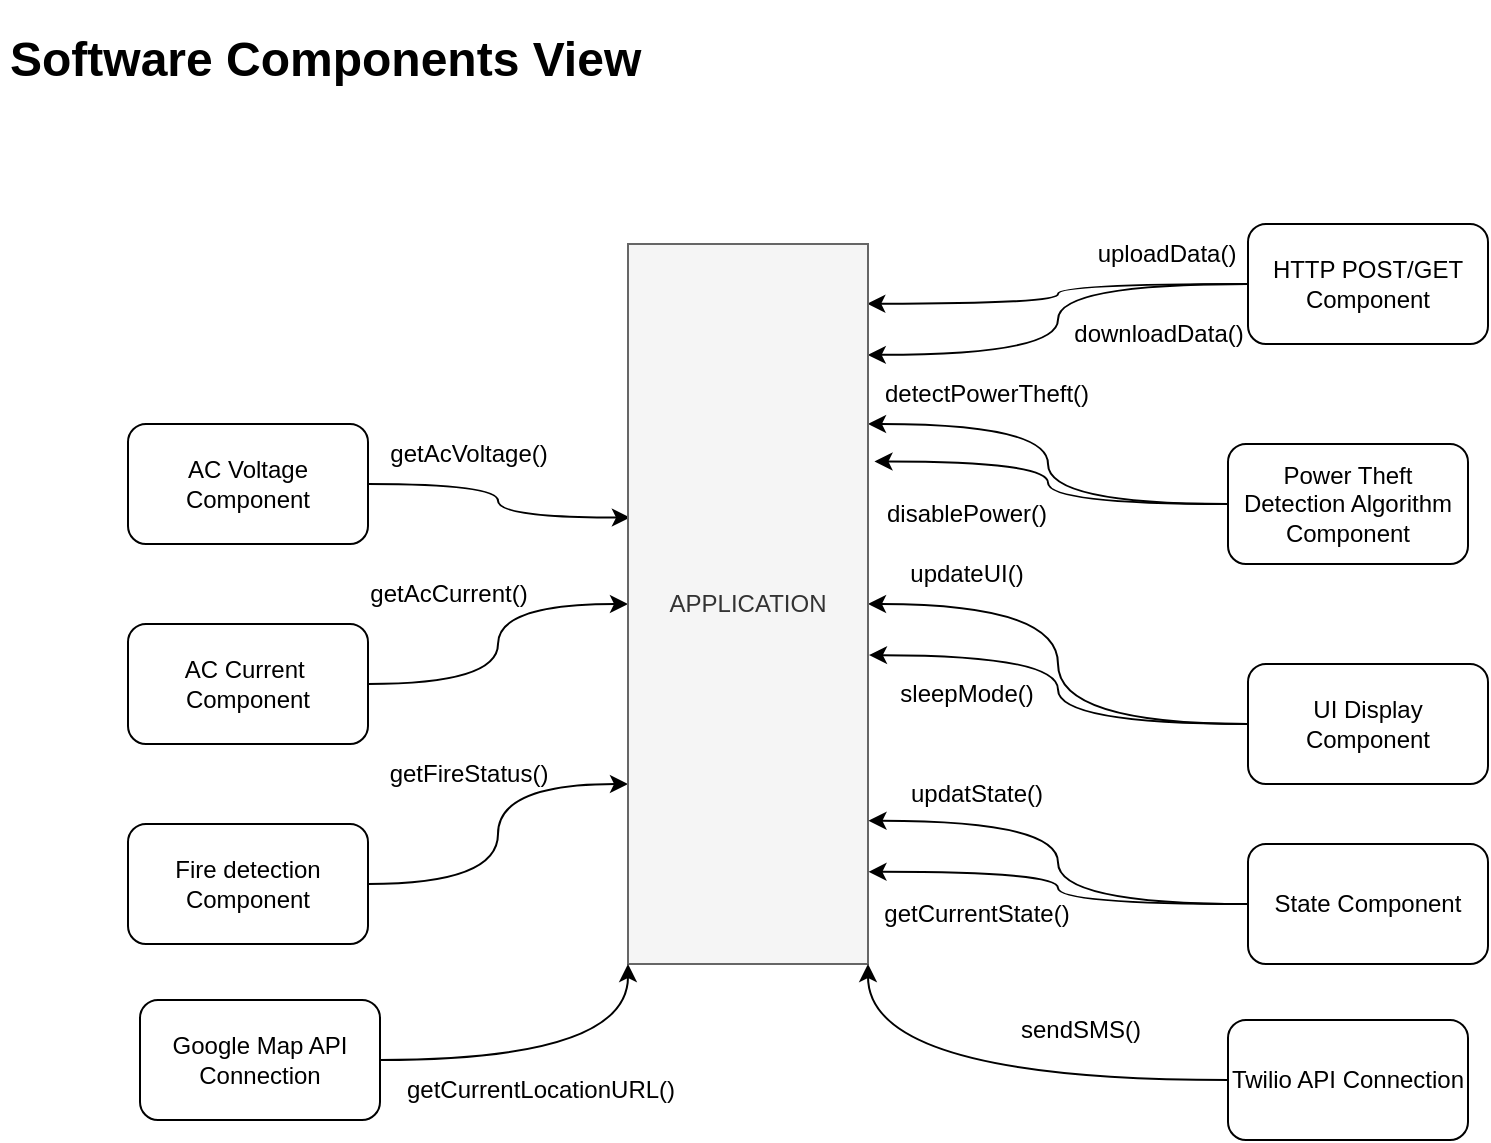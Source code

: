 <mxfile version="20.7.4" type="device"><diagram id="C5RBs43oDa-KdzZeNtuy" name="Page-1"><mxGraphModel dx="1035" dy="626" grid="1" gridSize="10" guides="1" tooltips="1" connect="1" arrows="1" fold="1" page="1" pageScale="1" pageWidth="827" pageHeight="583" math="0" shadow="0"><root><mxCell id="WIyWlLk6GJQsqaUBKTNV-0"/><mxCell id="WIyWlLk6GJQsqaUBKTNV-1" parent="WIyWlLk6GJQsqaUBKTNV-0"/><mxCell id="FX0mstTCaISoa5ZHqfID-25" style="edgeStyle=orthogonalEdgeStyle;curved=1;orthogonalLoop=1;jettySize=auto;html=1;exitX=0;exitY=0.5;exitDx=0;exitDy=0;entryX=0.997;entryY=0.083;entryDx=0;entryDy=0;entryPerimeter=0;" parent="WIyWlLk6GJQsqaUBKTNV-1" source="FX0mstTCaISoa5ZHqfID-2" target="FX0mstTCaISoa5ZHqfID-8" edge="1"><mxGeometry relative="1" as="geometry"/></mxCell><mxCell id="FX0mstTCaISoa5ZHqfID-28" style="edgeStyle=orthogonalEdgeStyle;curved=1;orthogonalLoop=1;jettySize=auto;html=1;exitX=0;exitY=0.5;exitDx=0;exitDy=0;entryX=0.999;entryY=0.154;entryDx=0;entryDy=0;entryPerimeter=0;" parent="WIyWlLk6GJQsqaUBKTNV-1" source="FX0mstTCaISoa5ZHqfID-2" target="FX0mstTCaISoa5ZHqfID-8" edge="1"><mxGeometry relative="1" as="geometry"/></mxCell><mxCell id="FX0mstTCaISoa5ZHqfID-2" value="HTTP POST/GET Component" style="rounded=1;whiteSpace=wrap;html=1;" parent="WIyWlLk6GJQsqaUBKTNV-1" vertex="1"><mxGeometry x="634" y="112" width="120" height="60" as="geometry"/></mxCell><mxCell id="FX0mstTCaISoa5ZHqfID-11" style="edgeStyle=orthogonalEdgeStyle;curved=1;orthogonalLoop=1;jettySize=auto;html=1;exitX=1;exitY=0.5;exitDx=0;exitDy=0;entryX=0.008;entryY=0.38;entryDx=0;entryDy=0;entryPerimeter=0;" parent="WIyWlLk6GJQsqaUBKTNV-1" source="FX0mstTCaISoa5ZHqfID-3" target="FX0mstTCaISoa5ZHqfID-8" edge="1"><mxGeometry relative="1" as="geometry"/></mxCell><mxCell id="FX0mstTCaISoa5ZHqfID-3" value="AC Voltage Component" style="rounded=1;whiteSpace=wrap;html=1;" parent="WIyWlLk6GJQsqaUBKTNV-1" vertex="1"><mxGeometry x="74" y="212" width="120" height="60" as="geometry"/></mxCell><mxCell id="FX0mstTCaISoa5ZHqfID-14" style="edgeStyle=orthogonalEdgeStyle;curved=1;orthogonalLoop=1;jettySize=auto;html=1;exitX=1;exitY=0.5;exitDx=0;exitDy=0;" parent="WIyWlLk6GJQsqaUBKTNV-1" source="FX0mstTCaISoa5ZHqfID-4" target="FX0mstTCaISoa5ZHqfID-8" edge="1"><mxGeometry relative="1" as="geometry"/></mxCell><mxCell id="FX0mstTCaISoa5ZHqfID-4" value="AC Current&amp;nbsp;&lt;br&gt;Component" style="rounded=1;whiteSpace=wrap;html=1;" parent="WIyWlLk6GJQsqaUBKTNV-1" vertex="1"><mxGeometry x="74" y="312" width="120" height="60" as="geometry"/></mxCell><mxCell id="FX0mstTCaISoa5ZHqfID-30" style="edgeStyle=orthogonalEdgeStyle;curved=1;orthogonalLoop=1;jettySize=auto;html=1;exitX=0;exitY=0.5;exitDx=0;exitDy=0;entryX=1;entryY=0.25;entryDx=0;entryDy=0;" parent="WIyWlLk6GJQsqaUBKTNV-1" source="FX0mstTCaISoa5ZHqfID-5" target="FX0mstTCaISoa5ZHqfID-8" edge="1"><mxGeometry relative="1" as="geometry"/></mxCell><mxCell id="FX0mstTCaISoa5ZHqfID-31" style="edgeStyle=orthogonalEdgeStyle;curved=1;orthogonalLoop=1;jettySize=auto;html=1;exitX=0;exitY=0.5;exitDx=0;exitDy=0;entryX=1.027;entryY=0.302;entryDx=0;entryDy=0;entryPerimeter=0;" parent="WIyWlLk6GJQsqaUBKTNV-1" source="FX0mstTCaISoa5ZHqfID-5" target="FX0mstTCaISoa5ZHqfID-8" edge="1"><mxGeometry relative="1" as="geometry"/></mxCell><mxCell id="FX0mstTCaISoa5ZHqfID-5" value="Power Theft Detection Algorithm Component" style="rounded=1;whiteSpace=wrap;html=1;" parent="WIyWlLk6GJQsqaUBKTNV-1" vertex="1"><mxGeometry x="624" y="222" width="120" height="60" as="geometry"/></mxCell><mxCell id="FX0mstTCaISoa5ZHqfID-19" style="edgeStyle=orthogonalEdgeStyle;curved=1;orthogonalLoop=1;jettySize=auto;html=1;exitX=0;exitY=0.5;exitDx=0;exitDy=0;entryX=1;entryY=0.5;entryDx=0;entryDy=0;" parent="WIyWlLk6GJQsqaUBKTNV-1" source="FX0mstTCaISoa5ZHqfID-6" target="FX0mstTCaISoa5ZHqfID-8" edge="1"><mxGeometry relative="1" as="geometry"/></mxCell><mxCell id="FX0mstTCaISoa5ZHqfID-32" style="edgeStyle=orthogonalEdgeStyle;curved=1;orthogonalLoop=1;jettySize=auto;html=1;exitX=0;exitY=0.5;exitDx=0;exitDy=0;entryX=1.004;entryY=0.571;entryDx=0;entryDy=0;entryPerimeter=0;" parent="WIyWlLk6GJQsqaUBKTNV-1" source="FX0mstTCaISoa5ZHqfID-6" target="FX0mstTCaISoa5ZHqfID-8" edge="1"><mxGeometry relative="1" as="geometry"/></mxCell><mxCell id="FX0mstTCaISoa5ZHqfID-6" value="UI Display Component" style="rounded=1;whiteSpace=wrap;html=1;" parent="WIyWlLk6GJQsqaUBKTNV-1" vertex="1"><mxGeometry x="634" y="332" width="120" height="60" as="geometry"/></mxCell><mxCell id="FX0mstTCaISoa5ZHqfID-16" style="edgeStyle=orthogonalEdgeStyle;curved=1;orthogonalLoop=1;jettySize=auto;html=1;exitX=1;exitY=0.5;exitDx=0;exitDy=0;entryX=0;entryY=0.75;entryDx=0;entryDy=0;" parent="WIyWlLk6GJQsqaUBKTNV-1" source="FX0mstTCaISoa5ZHqfID-7" target="FX0mstTCaISoa5ZHqfID-8" edge="1"><mxGeometry relative="1" as="geometry"/></mxCell><mxCell id="FX0mstTCaISoa5ZHqfID-7" value="Fire detection&lt;br&gt;Component" style="rounded=1;whiteSpace=wrap;html=1;" parent="WIyWlLk6GJQsqaUBKTNV-1" vertex="1"><mxGeometry x="74" y="412" width="120" height="60" as="geometry"/></mxCell><mxCell id="FX0mstTCaISoa5ZHqfID-8" value="APPLICATION" style="rounded=0;whiteSpace=wrap;html=1;fillColor=#f5f5f5;fontColor=#333333;strokeColor=#666666;" parent="WIyWlLk6GJQsqaUBKTNV-1" vertex="1"><mxGeometry x="324" y="122" width="120" height="360" as="geometry"/></mxCell><mxCell id="FX0mstTCaISoa5ZHqfID-12" value="getAcVoltage()" style="text;html=1;align=center;verticalAlign=middle;resizable=0;points=[];autosize=1;strokeColor=none;fillColor=none;" parent="WIyWlLk6GJQsqaUBKTNV-1" vertex="1"><mxGeometry x="194" y="212" width="100" height="30" as="geometry"/></mxCell><mxCell id="FX0mstTCaISoa5ZHqfID-15" value="getAcCurrent()" style="text;html=1;align=center;verticalAlign=middle;resizable=0;points=[];autosize=1;strokeColor=none;fillColor=none;" parent="WIyWlLk6GJQsqaUBKTNV-1" vertex="1"><mxGeometry x="184" y="282" width="100" height="30" as="geometry"/></mxCell><mxCell id="FX0mstTCaISoa5ZHqfID-33" style="edgeStyle=orthogonalEdgeStyle;curved=1;orthogonalLoop=1;jettySize=auto;html=1;exitX=0;exitY=0.5;exitDx=0;exitDy=0;entryX=1.002;entryY=0.801;entryDx=0;entryDy=0;entryPerimeter=0;" parent="WIyWlLk6GJQsqaUBKTNV-1" source="FX0mstTCaISoa5ZHqfID-17" target="FX0mstTCaISoa5ZHqfID-8" edge="1"><mxGeometry relative="1" as="geometry"/></mxCell><mxCell id="FX0mstTCaISoa5ZHqfID-34" style="edgeStyle=orthogonalEdgeStyle;curved=1;orthogonalLoop=1;jettySize=auto;html=1;exitX=0;exitY=0.5;exitDx=0;exitDy=0;entryX=1.002;entryY=0.872;entryDx=0;entryDy=0;entryPerimeter=0;" parent="WIyWlLk6GJQsqaUBKTNV-1" source="FX0mstTCaISoa5ZHqfID-17" target="FX0mstTCaISoa5ZHqfID-8" edge="1"><mxGeometry relative="1" as="geometry"/></mxCell><mxCell id="FX0mstTCaISoa5ZHqfID-17" value="State Component" style="rounded=1;whiteSpace=wrap;html=1;" parent="WIyWlLk6GJQsqaUBKTNV-1" vertex="1"><mxGeometry x="634" y="422" width="120" height="60" as="geometry"/></mxCell><mxCell id="FX0mstTCaISoa5ZHqfID-18" value="getFireStatus()" style="text;html=1;align=center;verticalAlign=middle;resizable=0;points=[];autosize=1;strokeColor=none;fillColor=none;" parent="WIyWlLk6GJQsqaUBKTNV-1" vertex="1"><mxGeometry x="194" y="372" width="100" height="30" as="geometry"/></mxCell><mxCell id="FX0mstTCaISoa5ZHqfID-20" value="updateUI()" style="text;html=1;align=center;verticalAlign=middle;resizable=0;points=[];autosize=1;strokeColor=none;fillColor=none;" parent="WIyWlLk6GJQsqaUBKTNV-1" vertex="1"><mxGeometry x="453" y="272" width="80" height="30" as="geometry"/></mxCell><mxCell id="FX0mstTCaISoa5ZHqfID-21" value="sleepMode()" style="text;html=1;align=center;verticalAlign=middle;resizable=0;points=[];autosize=1;strokeColor=none;fillColor=none;" parent="WIyWlLk6GJQsqaUBKTNV-1" vertex="1"><mxGeometry x="448" y="332" width="90" height="30" as="geometry"/></mxCell><mxCell id="FX0mstTCaISoa5ZHqfID-23" value="detectPowerTheft()" style="text;html=1;align=center;verticalAlign=middle;resizable=0;points=[];autosize=1;strokeColor=none;fillColor=none;" parent="WIyWlLk6GJQsqaUBKTNV-1" vertex="1"><mxGeometry x="438" y="182" width="130" height="30" as="geometry"/></mxCell><mxCell id="FX0mstTCaISoa5ZHqfID-24" value="disablePower()" style="text;html=1;align=center;verticalAlign=middle;resizable=0;points=[];autosize=1;strokeColor=none;fillColor=none;" parent="WIyWlLk6GJQsqaUBKTNV-1" vertex="1"><mxGeometry x="443" y="242" width="100" height="30" as="geometry"/></mxCell><mxCell id="FX0mstTCaISoa5ZHqfID-26" value="uploadData()" style="text;html=1;align=center;verticalAlign=middle;resizable=0;points=[];autosize=1;strokeColor=none;fillColor=none;" parent="WIyWlLk6GJQsqaUBKTNV-1" vertex="1"><mxGeometry x="548" y="112" width="90" height="30" as="geometry"/></mxCell><mxCell id="FX0mstTCaISoa5ZHqfID-27" value="downloadData()" style="text;html=1;align=center;verticalAlign=middle;resizable=0;points=[];autosize=1;strokeColor=none;fillColor=none;" parent="WIyWlLk6GJQsqaUBKTNV-1" vertex="1"><mxGeometry x="534" y="152" width="110" height="30" as="geometry"/></mxCell><mxCell id="FX0mstTCaISoa5ZHqfID-35" value="getCurrentState()" style="text;html=1;align=center;verticalAlign=middle;resizable=0;points=[];autosize=1;strokeColor=none;fillColor=none;" parent="WIyWlLk6GJQsqaUBKTNV-1" vertex="1"><mxGeometry x="438" y="442" width="120" height="30" as="geometry"/></mxCell><mxCell id="FX0mstTCaISoa5ZHqfID-36" value="updatState()" style="text;html=1;align=center;verticalAlign=middle;resizable=0;points=[];autosize=1;strokeColor=none;fillColor=none;" parent="WIyWlLk6GJQsqaUBKTNV-1" vertex="1"><mxGeometry x="453" y="382" width="90" height="30" as="geometry"/></mxCell><mxCell id="FX0mstTCaISoa5ZHqfID-37" value="&lt;h1&gt;Software Components View&lt;/h1&gt;&lt;p&gt;.&lt;/p&gt;" style="text;html=1;strokeColor=none;fillColor=none;spacing=5;spacingTop=-20;whiteSpace=wrap;overflow=hidden;rounded=0;" parent="WIyWlLk6GJQsqaUBKTNV-1" vertex="1"><mxGeometry x="10" y="10" width="340" height="40" as="geometry"/></mxCell><mxCell id="QGtmuJnQa6mjmu7uHPmA-0" value="Twilio API Connection" style="rounded=1;whiteSpace=wrap;html=1;" parent="WIyWlLk6GJQsqaUBKTNV-1" vertex="1"><mxGeometry x="624" y="510" width="120" height="60" as="geometry"/></mxCell><mxCell id="QGtmuJnQa6mjmu7uHPmA-1" style="edgeStyle=orthogonalEdgeStyle;curved=1;orthogonalLoop=1;jettySize=auto;html=1;exitX=0;exitY=0.5;exitDx=0;exitDy=0;entryX=1;entryY=1;entryDx=0;entryDy=0;" parent="WIyWlLk6GJQsqaUBKTNV-1" source="QGtmuJnQa6mjmu7uHPmA-0" target="FX0mstTCaISoa5ZHqfID-8" edge="1"><mxGeometry relative="1" as="geometry"><mxPoint x="644" y="462" as="sourcePoint"/><mxPoint x="454.24" y="445.92" as="targetPoint"/></mxGeometry></mxCell><mxCell id="QGtmuJnQa6mjmu7uHPmA-2" value="sendSMS()" style="text;html=1;align=center;verticalAlign=middle;resizable=0;points=[];autosize=1;strokeColor=none;fillColor=none;" parent="WIyWlLk6GJQsqaUBKTNV-1" vertex="1"><mxGeometry x="510" y="500" width="80" height="30" as="geometry"/></mxCell><mxCell id="QGtmuJnQa6mjmu7uHPmA-7" style="edgeStyle=orthogonalEdgeStyle;jumpStyle=arc;orthogonalLoop=1;jettySize=auto;html=1;exitX=1;exitY=0.5;exitDx=0;exitDy=0;entryX=0;entryY=1;entryDx=0;entryDy=0;fontSize=12;endArrow=classic;endFill=1;curved=1;" parent="WIyWlLk6GJQsqaUBKTNV-1" source="QGtmuJnQa6mjmu7uHPmA-3" target="FX0mstTCaISoa5ZHqfID-8" edge="1"><mxGeometry relative="1" as="geometry"/></mxCell><mxCell id="QGtmuJnQa6mjmu7uHPmA-3" value="Google Map API Connection" style="rounded=1;whiteSpace=wrap;html=1;" parent="WIyWlLk6GJQsqaUBKTNV-1" vertex="1"><mxGeometry x="80" y="500" width="120" height="60" as="geometry"/></mxCell><mxCell id="QGtmuJnQa6mjmu7uHPmA-4" value="getCurrentLocationURL()" style="text;html=1;align=center;verticalAlign=middle;resizable=0;points=[];autosize=1;strokeColor=none;fillColor=none;" parent="WIyWlLk6GJQsqaUBKTNV-1" vertex="1"><mxGeometry x="200" y="530" width="160" height="30" as="geometry"/></mxCell></root></mxGraphModel></diagram></mxfile>